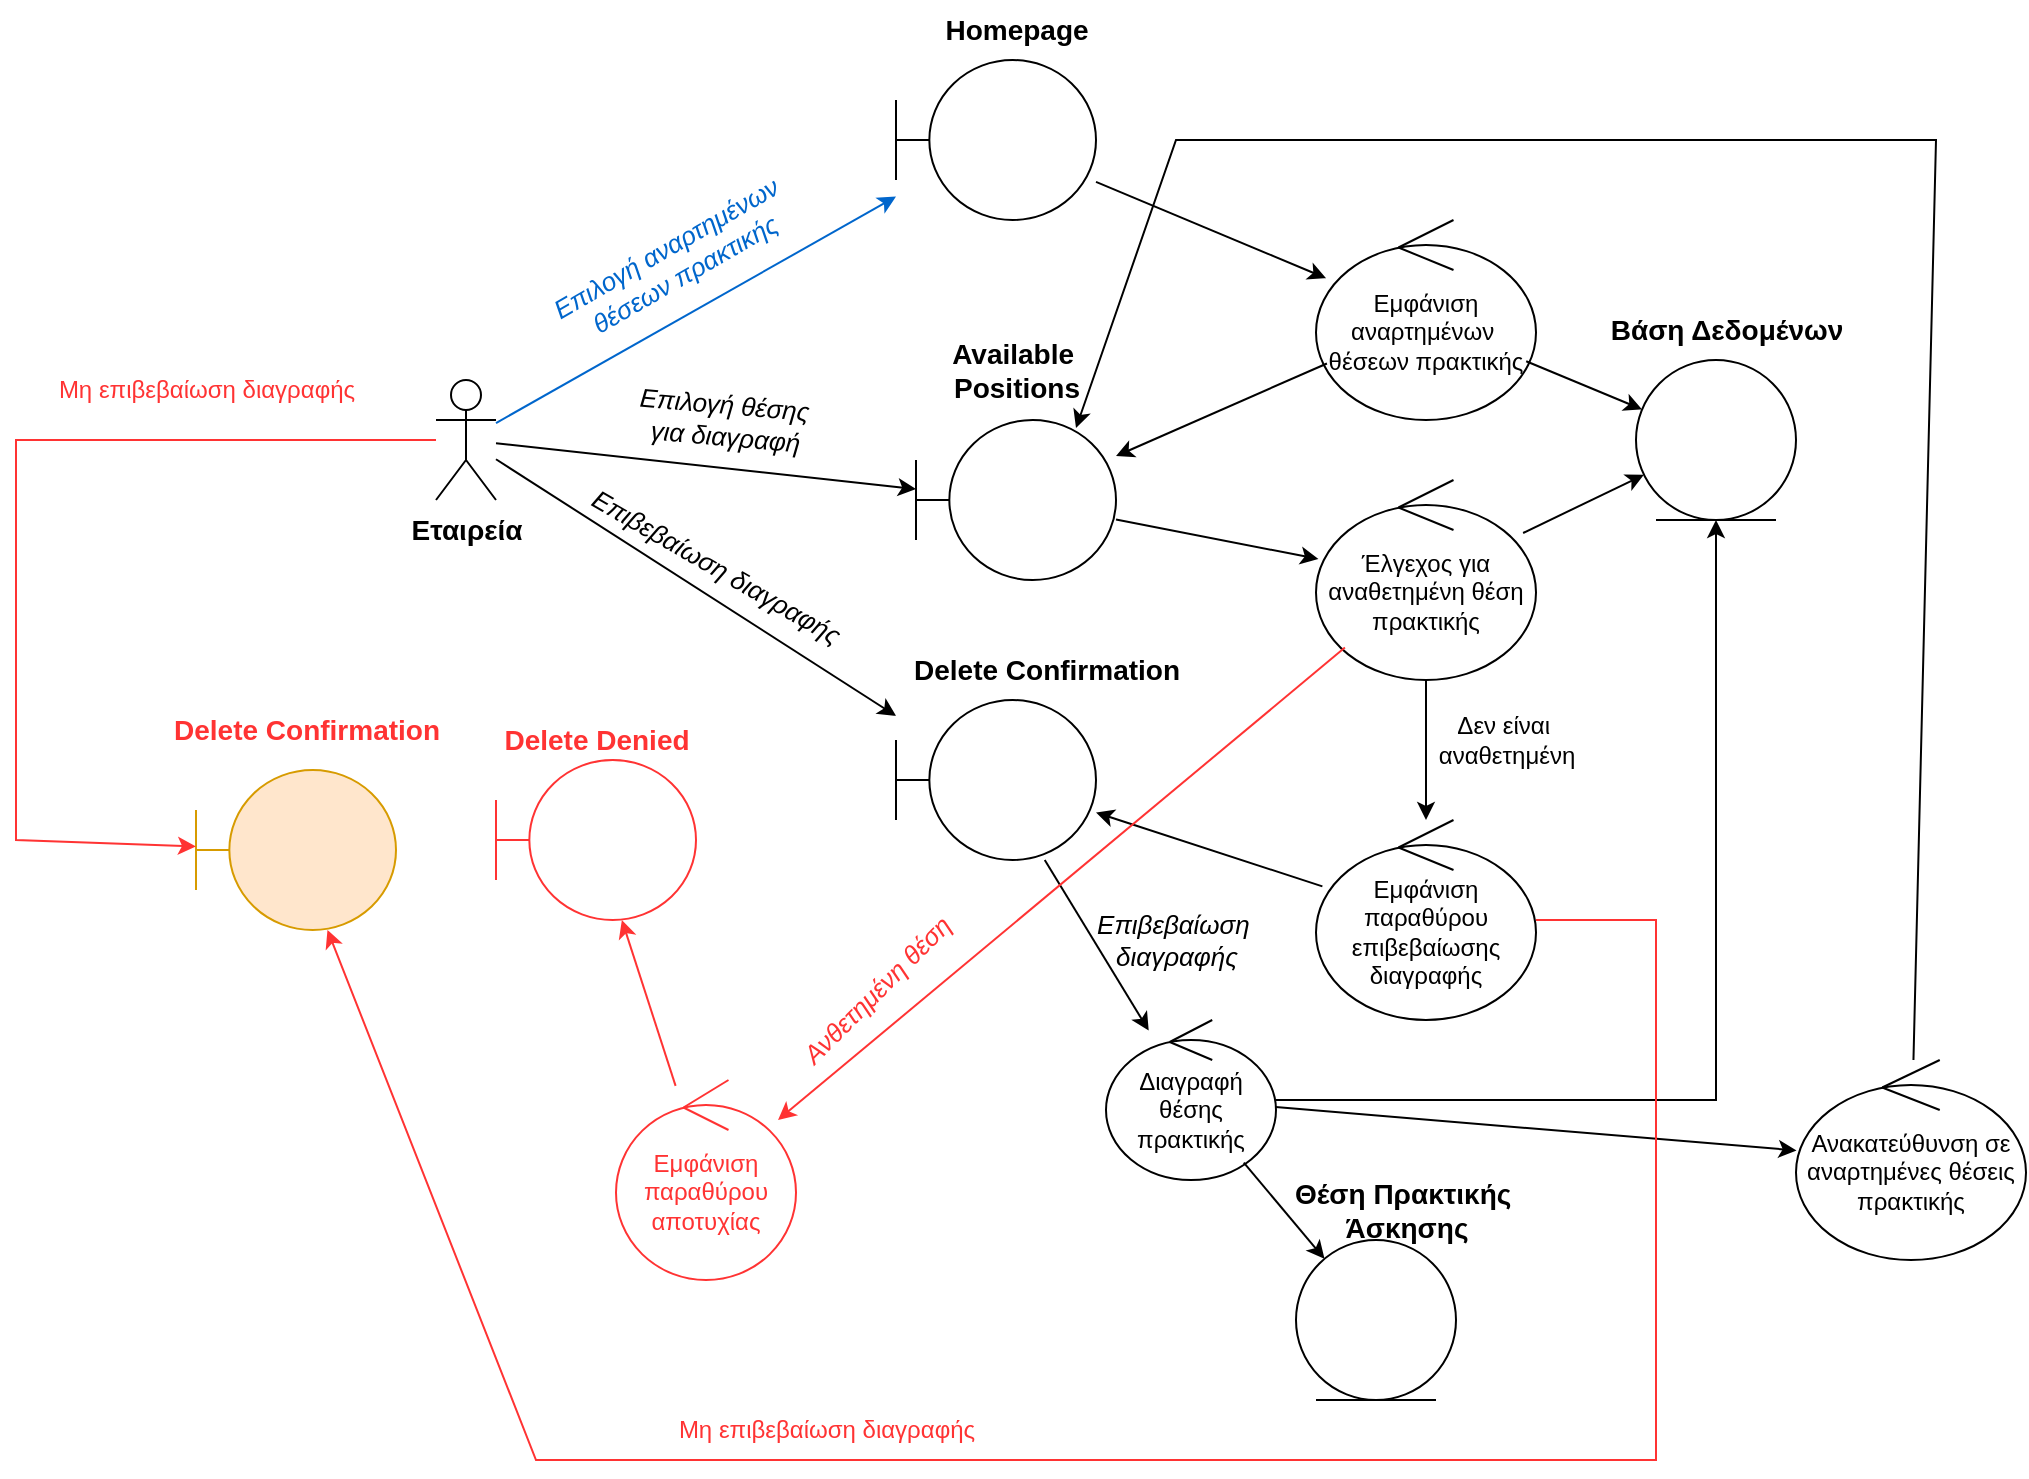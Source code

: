 <mxfile version="26.2.14">
  <diagram name="Page-1" id="qfduJAQ9tqtmnZnXwY1I">
    <mxGraphModel dx="2063" dy="764" grid="1" gridSize="10" guides="1" tooltips="1" connect="1" arrows="1" fold="1" page="1" pageScale="1" pageWidth="850" pageHeight="1100" math="0" shadow="0">
      <root>
        <mxCell id="0" />
        <mxCell id="1" parent="0" />
        <mxCell id="APVe44l5nV8UaU4UrbHo-1" value="&lt;span style=&quot;font-size: 14px;&quot;&gt;&lt;b&gt;Εταιρεία&lt;/b&gt;&lt;/span&gt;" style="shape=umlActor;verticalLabelPosition=bottom;verticalAlign=top;html=1;outlineConnect=0;" parent="1" vertex="1">
          <mxGeometry x="20" y="370" width="30" height="60" as="geometry" />
        </mxCell>
        <mxCell id="APVe44l5nV8UaU4UrbHo-2" value="" style="shape=umlBoundary;whiteSpace=wrap;html=1;" parent="1" vertex="1">
          <mxGeometry x="250" y="210" width="100" height="80" as="geometry" />
        </mxCell>
        <mxCell id="APVe44l5nV8UaU4UrbHo-3" value="Homepage" style="text;html=1;align=center;verticalAlign=middle;resizable=0;points=[];autosize=1;strokeColor=none;fillColor=none;fontSize=14;fontStyle=1" parent="1" vertex="1">
          <mxGeometry x="265" y="180" width="90" height="30" as="geometry" />
        </mxCell>
        <mxCell id="APVe44l5nV8UaU4UrbHo-4" value="" style="endArrow=classic;html=1;rounded=0;strokeColor=#0066CC;" parent="1" source="APVe44l5nV8UaU4UrbHo-1" target="APVe44l5nV8UaU4UrbHo-2" edge="1">
          <mxGeometry width="50" height="50" relative="1" as="geometry">
            <mxPoint x="75" y="403" as="sourcePoint" />
            <mxPoint x="325" y="378" as="targetPoint" />
          </mxGeometry>
        </mxCell>
        <mxCell id="APVe44l5nV8UaU4UrbHo-5" value="Επιλογή αναρτημένων&amp;nbsp;&lt;div&gt;θέσεων πρακτικής&lt;/div&gt;" style="text;html=1;align=center;verticalAlign=middle;resizable=0;points=[];autosize=1;strokeColor=none;fillColor=none;fontStyle=2;fontSize=13;rotation=-30;fontColor=#0066CC;" parent="1" vertex="1">
          <mxGeometry x="60" y="290" width="160" height="40" as="geometry" />
        </mxCell>
        <mxCell id="APVe44l5nV8UaU4UrbHo-6" value="Εμφάνιση αναρτημένων&amp;nbsp; θέσεων πρακτικής" style="ellipse;shape=umlControl;whiteSpace=wrap;html=1;fontStyle=0" parent="1" vertex="1">
          <mxGeometry x="460" y="290" width="110" height="100" as="geometry" />
        </mxCell>
        <mxCell id="APVe44l5nV8UaU4UrbHo-7" value="" style="shape=umlBoundary;whiteSpace=wrap;html=1;" parent="1" vertex="1">
          <mxGeometry x="260" y="390" width="100" height="80" as="geometry" />
        </mxCell>
        <mxCell id="APVe44l5nV8UaU4UrbHo-8" value="Available&amp;nbsp;&lt;div&gt;Positions&lt;/div&gt;" style="text;html=1;align=center;verticalAlign=middle;resizable=0;points=[];autosize=1;strokeColor=none;fillColor=none;fontSize=14;fontStyle=1" parent="1" vertex="1">
          <mxGeometry x="270" y="340" width="80" height="50" as="geometry" />
        </mxCell>
        <mxCell id="APVe44l5nV8UaU4UrbHo-9" value="" style="endArrow=classic;html=1;rounded=0;" parent="1" source="APVe44l5nV8UaU4UrbHo-6" target="APVe44l5nV8UaU4UrbHo-7" edge="1">
          <mxGeometry width="50" height="50" relative="1" as="geometry">
            <mxPoint x="400" y="490" as="sourcePoint" />
            <mxPoint x="450" y="440" as="targetPoint" />
          </mxGeometry>
        </mxCell>
        <mxCell id="APVe44l5nV8UaU4UrbHo-10" value="" style="endArrow=classic;html=1;rounded=0;" parent="1" source="APVe44l5nV8UaU4UrbHo-2" target="APVe44l5nV8UaU4UrbHo-6" edge="1">
          <mxGeometry width="50" height="50" relative="1" as="geometry">
            <mxPoint x="231" y="254" as="sourcePoint" />
            <mxPoint x="450" y="440" as="targetPoint" />
          </mxGeometry>
        </mxCell>
        <mxCell id="APVe44l5nV8UaU4UrbHo-11" value="" style="endArrow=classic;html=1;rounded=0;" parent="1" source="APVe44l5nV8UaU4UrbHo-1" target="APVe44l5nV8UaU4UrbHo-7" edge="1">
          <mxGeometry width="50" height="50" relative="1" as="geometry">
            <mxPoint x="400" y="490" as="sourcePoint" />
            <mxPoint x="450" y="440" as="targetPoint" />
          </mxGeometry>
        </mxCell>
        <mxCell id="APVe44l5nV8UaU4UrbHo-12" value="Επιλογή θέσης&amp;nbsp;&lt;div&gt;για διαγραφή&lt;/div&gt;" style="text;html=1;align=center;verticalAlign=middle;resizable=0;points=[];autosize=1;strokeColor=none;fillColor=none;fontSize=13;fontStyle=2;rotation=5;" parent="1" vertex="1">
          <mxGeometry x="110" y="370" width="110" height="40" as="geometry" />
        </mxCell>
        <mxCell id="APVe44l5nV8UaU4UrbHo-14" value="Έλγεχος για αναθετημένη θέση πρακτικής" style="ellipse;shape=umlControl;whiteSpace=wrap;html=1;fontStyle=0" parent="1" vertex="1">
          <mxGeometry x="460" y="420" width="110" height="100" as="geometry" />
        </mxCell>
        <mxCell id="APVe44l5nV8UaU4UrbHo-15" value="" style="endArrow=classic;html=1;rounded=0;" parent="1" source="APVe44l5nV8UaU4UrbHo-7" target="APVe44l5nV8UaU4UrbHo-14" edge="1">
          <mxGeometry width="50" height="50" relative="1" as="geometry">
            <mxPoint x="400" y="490" as="sourcePoint" />
            <mxPoint x="450" y="440" as="targetPoint" />
          </mxGeometry>
        </mxCell>
        <mxCell id="APVe44l5nV8UaU4UrbHo-16" value="" style="ellipse;shape=umlEntity;whiteSpace=wrap;html=1;" parent="1" vertex="1">
          <mxGeometry x="620" y="360" width="80" height="80" as="geometry" />
        </mxCell>
        <mxCell id="APVe44l5nV8UaU4UrbHo-17" value="Βάση Δεδομένων" style="text;html=1;align=center;verticalAlign=middle;resizable=0;points=[];autosize=1;strokeColor=none;fillColor=none;fontSize=14;fontStyle=1" parent="1" vertex="1">
          <mxGeometry x="600" y="330" width="130" height="30" as="geometry" />
        </mxCell>
        <mxCell id="APVe44l5nV8UaU4UrbHo-20" value="" style="endArrow=classic;html=1;rounded=0;" parent="1" source="APVe44l5nV8UaU4UrbHo-14" target="APVe44l5nV8UaU4UrbHo-16" edge="1">
          <mxGeometry width="50" height="50" relative="1" as="geometry">
            <mxPoint x="400" y="490" as="sourcePoint" />
            <mxPoint x="450" y="440" as="targetPoint" />
          </mxGeometry>
        </mxCell>
        <mxCell id="APVe44l5nV8UaU4UrbHo-21" value="Εμφάνιση παραθύρου επιβεβαίωσης διαγραφής" style="ellipse;shape=umlControl;whiteSpace=wrap;html=1;fontStyle=0" parent="1" vertex="1">
          <mxGeometry x="460" y="590" width="110" height="100" as="geometry" />
        </mxCell>
        <mxCell id="APVe44l5nV8UaU4UrbHo-22" value="" style="endArrow=classic;html=1;rounded=0;" parent="1" source="APVe44l5nV8UaU4UrbHo-14" target="APVe44l5nV8UaU4UrbHo-21" edge="1">
          <mxGeometry width="50" height="50" relative="1" as="geometry">
            <mxPoint x="400" y="490" as="sourcePoint" />
            <mxPoint x="450" y="440" as="targetPoint" />
          </mxGeometry>
        </mxCell>
        <mxCell id="APVe44l5nV8UaU4UrbHo-23" value="Δεν είναι&amp;nbsp;&lt;div&gt;αναθετημένη&lt;/div&gt;" style="text;html=1;align=center;verticalAlign=middle;resizable=0;points=[];autosize=1;strokeColor=none;fillColor=none;" parent="1" vertex="1">
          <mxGeometry x="510" y="530" width="90" height="40" as="geometry" />
        </mxCell>
        <mxCell id="APVe44l5nV8UaU4UrbHo-24" value="" style="shape=umlBoundary;whiteSpace=wrap;html=1;" parent="1" vertex="1">
          <mxGeometry x="250" y="530" width="100" height="80" as="geometry" />
        </mxCell>
        <mxCell id="APVe44l5nV8UaU4UrbHo-25" value="" style="endArrow=classic;html=1;rounded=0;" parent="1" source="APVe44l5nV8UaU4UrbHo-21" target="APVe44l5nV8UaU4UrbHo-24" edge="1">
          <mxGeometry width="50" height="50" relative="1" as="geometry">
            <mxPoint x="400" y="490" as="sourcePoint" />
            <mxPoint x="450" y="440" as="targetPoint" />
          </mxGeometry>
        </mxCell>
        <mxCell id="APVe44l5nV8UaU4UrbHo-26" value="" style="endArrow=classic;html=1;rounded=0;" parent="1" source="APVe44l5nV8UaU4UrbHo-1" target="APVe44l5nV8UaU4UrbHo-24" edge="1">
          <mxGeometry width="50" height="50" relative="1" as="geometry">
            <mxPoint x="400" y="490" as="sourcePoint" />
            <mxPoint x="450" y="440" as="targetPoint" />
          </mxGeometry>
        </mxCell>
        <mxCell id="APVe44l5nV8UaU4UrbHo-27" value="Delete Confirmation" style="text;html=1;align=center;verticalAlign=middle;resizable=0;points=[];autosize=1;strokeColor=none;fillColor=none;fontSize=14;fontStyle=1" parent="1" vertex="1">
          <mxGeometry x="250" y="500" width="150" height="30" as="geometry" />
        </mxCell>
        <mxCell id="APVe44l5nV8UaU4UrbHo-28" value="Επιβεβαίωση διαγραφής" style="text;html=1;align=center;verticalAlign=middle;resizable=0;points=[];autosize=1;strokeColor=none;fillColor=none;fontStyle=2;fontSize=13;rotation=30;" parent="1" vertex="1">
          <mxGeometry x="75" y="448" width="170" height="30" as="geometry" />
        </mxCell>
        <mxCell id="APVe44l5nV8UaU4UrbHo-29" value="Διαγραφή θέσης πρακτικής" style="ellipse;shape=umlControl;whiteSpace=wrap;html=1;fontStyle=0" parent="1" vertex="1">
          <mxGeometry x="355" y="690" width="85" height="80" as="geometry" />
        </mxCell>
        <mxCell id="APVe44l5nV8UaU4UrbHo-30" value="" style="endArrow=classic;html=1;rounded=0;" parent="1" source="APVe44l5nV8UaU4UrbHo-24" target="APVe44l5nV8UaU4UrbHo-29" edge="1">
          <mxGeometry width="50" height="50" relative="1" as="geometry">
            <mxPoint x="400" y="490" as="sourcePoint" />
            <mxPoint x="450" y="440" as="targetPoint" />
          </mxGeometry>
        </mxCell>
        <mxCell id="APVe44l5nV8UaU4UrbHo-31" value="" style="endArrow=classic;html=1;rounded=0;" parent="1" source="APVe44l5nV8UaU4UrbHo-29" target="APVe44l5nV8UaU4UrbHo-16" edge="1">
          <mxGeometry width="50" height="50" relative="1" as="geometry">
            <mxPoint x="400" y="490" as="sourcePoint" />
            <mxPoint x="450" y="440" as="targetPoint" />
            <Array as="points">
              <mxPoint x="660" y="730" />
            </Array>
          </mxGeometry>
        </mxCell>
        <mxCell id="APVe44l5nV8UaU4UrbHo-34" value="Ανακατεύθυνση σε αναρτημένες θέσεις πρακτικής" style="ellipse;shape=umlControl;whiteSpace=wrap;html=1;fontStyle=0" parent="1" vertex="1">
          <mxGeometry x="700" y="710" width="115" height="100" as="geometry" />
        </mxCell>
        <mxCell id="APVe44l5nV8UaU4UrbHo-35" value="" style="endArrow=classic;html=1;rounded=0;" parent="1" source="APVe44l5nV8UaU4UrbHo-29" target="APVe44l5nV8UaU4UrbHo-34" edge="1">
          <mxGeometry width="50" height="50" relative="1" as="geometry">
            <mxPoint x="400" y="490" as="sourcePoint" />
            <mxPoint x="450" y="440" as="targetPoint" />
          </mxGeometry>
        </mxCell>
        <mxCell id="APVe44l5nV8UaU4UrbHo-36" value="" style="endArrow=classic;html=1;rounded=0;entryX=0.8;entryY=0.05;entryDx=0;entryDy=0;entryPerimeter=0;" parent="1" source="APVe44l5nV8UaU4UrbHo-34" target="APVe44l5nV8UaU4UrbHo-7" edge="1">
          <mxGeometry width="50" height="50" relative="1" as="geometry">
            <mxPoint x="792.187" y="701.806" as="sourcePoint" />
            <mxPoint x="400" y="240" as="targetPoint" />
            <Array as="points">
              <mxPoint x="770" y="250" />
              <mxPoint x="570" y="250" />
              <mxPoint x="390" y="250" />
            </Array>
          </mxGeometry>
        </mxCell>
        <mxCell id="APVe44l5nV8UaU4UrbHo-37" value="Εμφάνιση παραθύρου αποτυχίας" style="ellipse;shape=umlControl;whiteSpace=wrap;html=1;fontStyle=0;strokeColor=light-dark(#FF3333,#ED0202);fontColor=light-dark(#FF3333,#ED0202);" parent="1" vertex="1">
          <mxGeometry x="110" y="720" width="90" height="100" as="geometry" />
        </mxCell>
        <mxCell id="APVe44l5nV8UaU4UrbHo-38" value="" style="endArrow=classic;html=1;rounded=0;fontColor=light-dark(#FF3333,#ED0202);strokeColor=light-dark(#FF3333,#ED0202);" parent="1" source="APVe44l5nV8UaU4UrbHo-14" target="APVe44l5nV8UaU4UrbHo-37" edge="1">
          <mxGeometry width="50" height="50" relative="1" as="geometry">
            <mxPoint x="400" y="490" as="sourcePoint" />
            <mxPoint x="450" y="440" as="targetPoint" />
          </mxGeometry>
        </mxCell>
        <mxCell id="APVe44l5nV8UaU4UrbHo-39" value="Ανθετημένη θέση" style="text;html=1;align=center;verticalAlign=middle;resizable=0;points=[];autosize=1;strokeColor=none;fillColor=none;fontSize=13;fontStyle=2;rotation=-45;fontColor=light-dark(#FF3333,#ED0202);" parent="1" vertex="1">
          <mxGeometry x="180" y="660" width="120" height="30" as="geometry" />
        </mxCell>
        <mxCell id="APVe44l5nV8UaU4UrbHo-40" value="" style="shape=umlBoundary;whiteSpace=wrap;html=1;fontColor=light-dark(#FF3333,#ED0202);strokeColor=light-dark(#FF3333,#ED0202);" parent="1" vertex="1">
          <mxGeometry x="50" y="560" width="100" height="80" as="geometry" />
        </mxCell>
        <mxCell id="APVe44l5nV8UaU4UrbHo-41" value="" style="endArrow=classic;html=1;rounded=0;strokeColor=light-dark(#FF3333,#ED0202);" parent="1" source="APVe44l5nV8UaU4UrbHo-37" target="APVe44l5nV8UaU4UrbHo-40" edge="1">
          <mxGeometry width="50" height="50" relative="1" as="geometry">
            <mxPoint x="400" y="490" as="sourcePoint" />
            <mxPoint x="450" y="440" as="targetPoint" />
          </mxGeometry>
        </mxCell>
        <mxCell id="APVe44l5nV8UaU4UrbHo-42" value="Delete Denied" style="text;html=1;align=center;verticalAlign=middle;resizable=0;points=[];autosize=1;strokeColor=none;fillColor=none;fontSize=14;fontStyle=1;fontColor=light-dark(#FF3333,#ED0202);" parent="1" vertex="1">
          <mxGeometry x="45" y="535" width="110" height="30" as="geometry" />
        </mxCell>
        <mxCell id="APVe44l5nV8UaU4UrbHo-43" value="" style="ellipse;shape=umlEntity;whiteSpace=wrap;html=1;" parent="1" vertex="1">
          <mxGeometry x="450" y="800" width="80" height="80" as="geometry" />
        </mxCell>
        <mxCell id="APVe44l5nV8UaU4UrbHo-44" value="Θέση Πρακτικής&amp;nbsp;&lt;div&gt;Άσκησης&lt;/div&gt;" style="text;html=1;align=center;verticalAlign=middle;resizable=0;points=[];autosize=1;strokeColor=none;fillColor=none;fontSize=14;fontStyle=1" parent="1" vertex="1">
          <mxGeometry x="440" y="760" width="130" height="50" as="geometry" />
        </mxCell>
        <mxCell id="APVe44l5nV8UaU4UrbHo-45" value="" style="endArrow=classic;html=1;rounded=0;" parent="1" source="APVe44l5nV8UaU4UrbHo-29" target="APVe44l5nV8UaU4UrbHo-43" edge="1">
          <mxGeometry width="50" height="50" relative="1" as="geometry">
            <mxPoint x="400" y="490" as="sourcePoint" />
            <mxPoint x="450" y="440" as="targetPoint" />
          </mxGeometry>
        </mxCell>
        <mxCell id="QvjWjO3ixB_E6uKXtQRo-1" value="" style="endArrow=classic;html=1;rounded=0;" edge="1" parent="1" source="APVe44l5nV8UaU4UrbHo-6" target="APVe44l5nV8UaU4UrbHo-16">
          <mxGeometry width="50" height="50" relative="1" as="geometry">
            <mxPoint x="574" y="457" as="sourcePoint" />
            <mxPoint x="634" y="427" as="targetPoint" />
          </mxGeometry>
        </mxCell>
        <mxCell id="QvjWjO3ixB_E6uKXtQRo-2" value="Επιβεβαίωση&amp;nbsp;&lt;div&gt;διαγραφής&lt;/div&gt;" style="text;html=1;align=center;verticalAlign=middle;resizable=0;points=[];autosize=1;strokeColor=none;fillColor=none;fontSize=13;fontStyle=2;fontColor=#000000;" vertex="1" parent="1">
          <mxGeometry x="340" y="630" width="100" height="40" as="geometry" />
        </mxCell>
        <mxCell id="QvjWjO3ixB_E6uKXtQRo-3" value="" style="shape=umlBoundary;whiteSpace=wrap;html=1;strokeColor=#d79b00;fillColor=#ffe6cc;" vertex="1" parent="1">
          <mxGeometry x="-100" y="565" width="100" height="80" as="geometry" />
        </mxCell>
        <mxCell id="QvjWjO3ixB_E6uKXtQRo-5" value="" style="endArrow=classic;html=1;rounded=0;fontColor=light-dark(#FF3333,#ED0202);strokeColor=light-dark(#FF3333,#ED0202);" edge="1" parent="1" source="APVe44l5nV8UaU4UrbHo-21" target="QvjWjO3ixB_E6uKXtQRo-3">
          <mxGeometry width="50" height="50" relative="1" as="geometry">
            <mxPoint x="528" y="760" as="sourcePoint" />
            <mxPoint x="245" y="996" as="targetPoint" />
            <Array as="points">
              <mxPoint x="630" y="640" />
              <mxPoint x="630" y="910" />
              <mxPoint x="70" y="910" />
            </Array>
          </mxGeometry>
        </mxCell>
        <mxCell id="QvjWjO3ixB_E6uKXtQRo-7" value="Μη επιβεβαίωση διαγραφής" style="text;html=1;align=center;verticalAlign=middle;resizable=0;points=[];autosize=1;strokeColor=none;fillColor=none;fontColor=light-dark(#FF3333,#ED0202);" vertex="1" parent="1">
          <mxGeometry x="130" y="880" width="170" height="30" as="geometry" />
        </mxCell>
        <mxCell id="QvjWjO3ixB_E6uKXtQRo-8" value="Delete Confirmation" style="text;html=1;align=center;verticalAlign=middle;resizable=0;points=[];autosize=1;strokeColor=none;fillColor=none;fontSize=14;fontStyle=1;fontColor=light-dark(#FF3333,#ED0202);" vertex="1" parent="1">
          <mxGeometry x="-120" y="530" width="150" height="30" as="geometry" />
        </mxCell>
        <mxCell id="QvjWjO3ixB_E6uKXtQRo-9" value="" style="endArrow=classic;html=1;rounded=0;strokeColor=light-dark(#FF3333,#ED0202);" edge="1" parent="1" source="APVe44l5nV8UaU4UrbHo-1" target="QvjWjO3ixB_E6uKXtQRo-3">
          <mxGeometry width="50" height="50" relative="1" as="geometry">
            <mxPoint x="150" y="733" as="sourcePoint" />
            <mxPoint x="123" y="650" as="targetPoint" />
            <Array as="points">
              <mxPoint x="-190" y="400" />
              <mxPoint x="-190" y="510" />
              <mxPoint x="-190" y="600" />
            </Array>
          </mxGeometry>
        </mxCell>
        <mxCell id="QvjWjO3ixB_E6uKXtQRo-10" value="Μη επιβεβαίωση διαγραφής" style="text;html=1;align=center;verticalAlign=middle;resizable=0;points=[];autosize=1;strokeColor=none;fillColor=none;fontColor=light-dark(#FF3333,#ED0202);rotation=0;" vertex="1" parent="1">
          <mxGeometry x="-180" y="360" width="170" height="30" as="geometry" />
        </mxCell>
      </root>
    </mxGraphModel>
  </diagram>
</mxfile>
